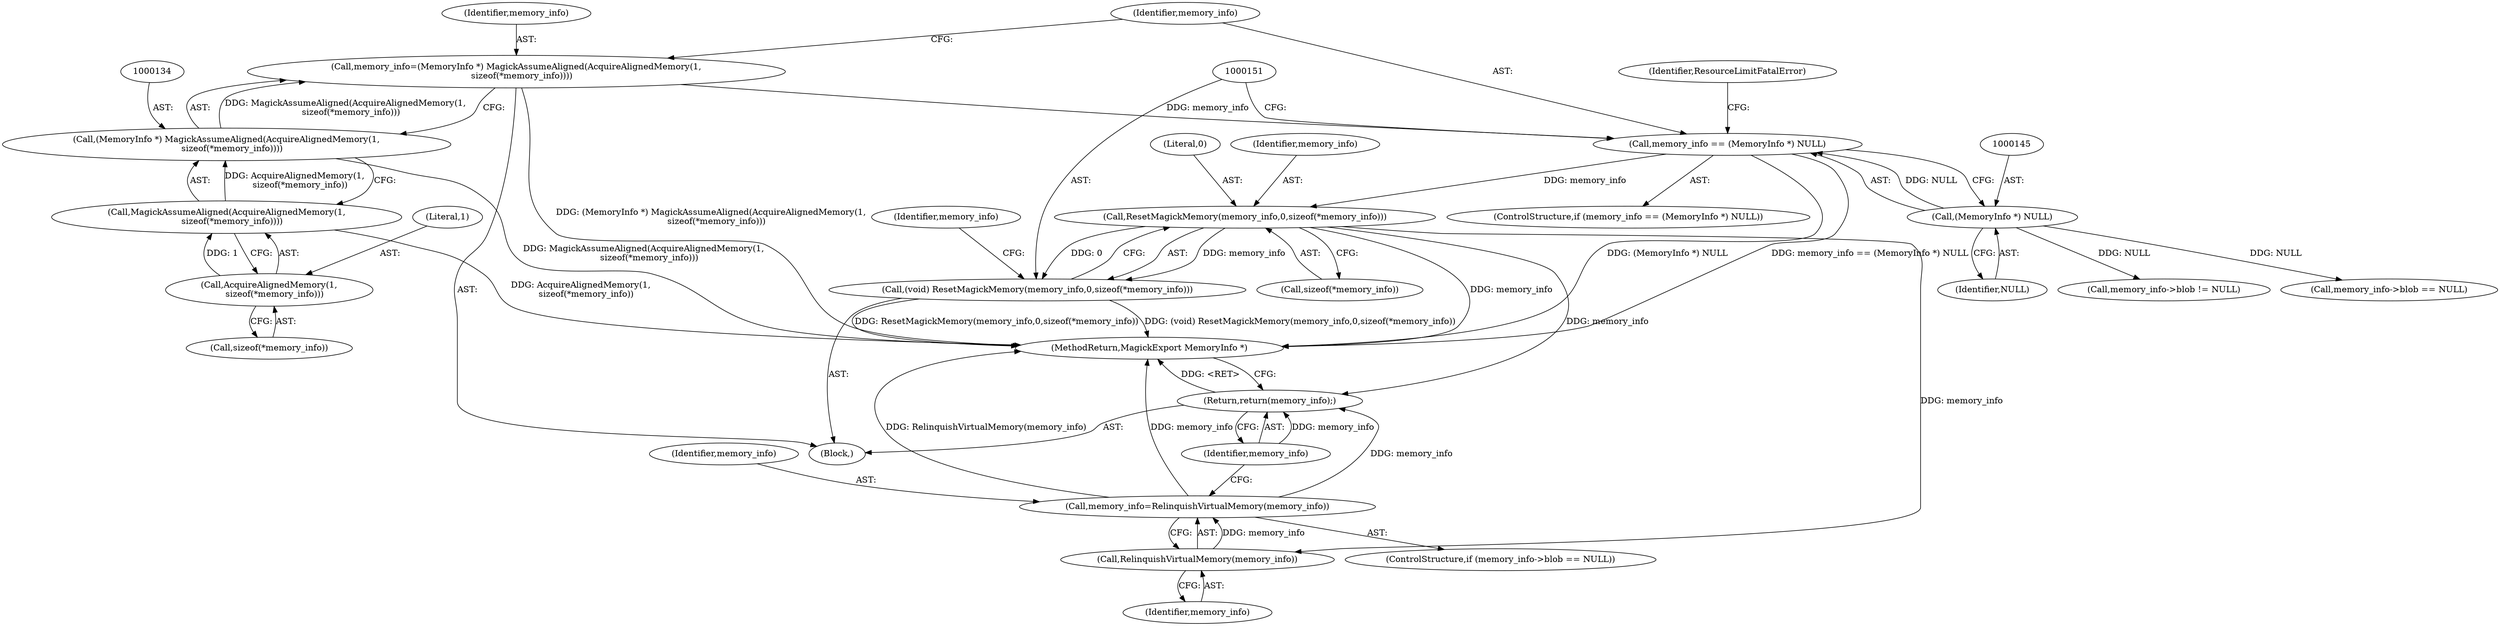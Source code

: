digraph "0_ImageMagick_0f6fc2d5bf8f500820c3dbcf0d23ee14f2d9f734@pointer" {
"1000142" [label="(Call,memory_info == (MemoryInfo *) NULL)"];
"1000131" [label="(Call,memory_info=(MemoryInfo *) MagickAssumeAligned(AcquireAlignedMemory(1,\n    sizeof(*memory_info))))"];
"1000133" [label="(Call,(MemoryInfo *) MagickAssumeAligned(AcquireAlignedMemory(1,\n    sizeof(*memory_info))))"];
"1000135" [label="(Call,MagickAssumeAligned(AcquireAlignedMemory(1,\n    sizeof(*memory_info))))"];
"1000136" [label="(Call,AcquireAlignedMemory(1,\n    sizeof(*memory_info)))"];
"1000144" [label="(Call,(MemoryInfo *) NULL)"];
"1000152" [label="(Call,ResetMagickMemory(memory_info,0,sizeof(*memory_info)))"];
"1000150" [label="(Call,(void) ResetMagickMemory(memory_info,0,sizeof(*memory_info)))"];
"1000334" [label="(Call,RelinquishVirtualMemory(memory_info))"];
"1000332" [label="(Call,memory_info=RelinquishVirtualMemory(memory_info))"];
"1000336" [label="(Return,return(memory_info);)"];
"1000334" [label="(Call,RelinquishVirtualMemory(memory_info))"];
"1000199" [label="(Call,memory_info->blob == NULL)"];
"1000335" [label="(Identifier,memory_info)"];
"1000142" [label="(Call,memory_info == (MemoryInfo *) NULL)"];
"1000183" [label="(Call,memory_info->blob != NULL)"];
"1000336" [label="(Return,return(memory_info);)"];
"1000160" [label="(Identifier,memory_info)"];
"1000105" [label="(Block,)"];
"1000132" [label="(Identifier,memory_info)"];
"1000333" [label="(Identifier,memory_info)"];
"1000143" [label="(Identifier,memory_info)"];
"1000326" [label="(ControlStructure,if (memory_info->blob == NULL))"];
"1000155" [label="(Call,sizeof(*memory_info))"];
"1000144" [label="(Call,(MemoryInfo *) NULL)"];
"1000141" [label="(ControlStructure,if (memory_info == (MemoryInfo *) NULL))"];
"1000150" [label="(Call,(void) ResetMagickMemory(memory_info,0,sizeof(*memory_info)))"];
"1000135" [label="(Call,MagickAssumeAligned(AcquireAlignedMemory(1,\n    sizeof(*memory_info))))"];
"1000136" [label="(Call,AcquireAlignedMemory(1,\n    sizeof(*memory_info)))"];
"1000337" [label="(Identifier,memory_info)"];
"1000133" [label="(Call,(MemoryInfo *) MagickAssumeAligned(AcquireAlignedMemory(1,\n    sizeof(*memory_info))))"];
"1000332" [label="(Call,memory_info=RelinquishVirtualMemory(memory_info))"];
"1000152" [label="(Call,ResetMagickMemory(memory_info,0,sizeof(*memory_info)))"];
"1000138" [label="(Call,sizeof(*memory_info))"];
"1000154" [label="(Literal,0)"];
"1000131" [label="(Call,memory_info=(MemoryInfo *) MagickAssumeAligned(AcquireAlignedMemory(1,\n    sizeof(*memory_info))))"];
"1000338" [label="(MethodReturn,MagickExport MemoryInfo *)"];
"1000137" [label="(Literal,1)"];
"1000146" [label="(Identifier,NULL)"];
"1000148" [label="(Identifier,ResourceLimitFatalError)"];
"1000153" [label="(Identifier,memory_info)"];
"1000142" -> "1000141"  [label="AST: "];
"1000142" -> "1000144"  [label="CFG: "];
"1000143" -> "1000142"  [label="AST: "];
"1000144" -> "1000142"  [label="AST: "];
"1000148" -> "1000142"  [label="CFG: "];
"1000151" -> "1000142"  [label="CFG: "];
"1000142" -> "1000338"  [label="DDG: memory_info == (MemoryInfo *) NULL"];
"1000142" -> "1000338"  [label="DDG: (MemoryInfo *) NULL"];
"1000131" -> "1000142"  [label="DDG: memory_info"];
"1000144" -> "1000142"  [label="DDG: NULL"];
"1000142" -> "1000152"  [label="DDG: memory_info"];
"1000131" -> "1000105"  [label="AST: "];
"1000131" -> "1000133"  [label="CFG: "];
"1000132" -> "1000131"  [label="AST: "];
"1000133" -> "1000131"  [label="AST: "];
"1000143" -> "1000131"  [label="CFG: "];
"1000131" -> "1000338"  [label="DDG: (MemoryInfo *) MagickAssumeAligned(AcquireAlignedMemory(1,\n    sizeof(*memory_info)))"];
"1000133" -> "1000131"  [label="DDG: MagickAssumeAligned(AcquireAlignedMemory(1,\n    sizeof(*memory_info)))"];
"1000133" -> "1000135"  [label="CFG: "];
"1000134" -> "1000133"  [label="AST: "];
"1000135" -> "1000133"  [label="AST: "];
"1000133" -> "1000338"  [label="DDG: MagickAssumeAligned(AcquireAlignedMemory(1,\n    sizeof(*memory_info)))"];
"1000135" -> "1000133"  [label="DDG: AcquireAlignedMemory(1,\n    sizeof(*memory_info))"];
"1000135" -> "1000136"  [label="CFG: "];
"1000136" -> "1000135"  [label="AST: "];
"1000135" -> "1000338"  [label="DDG: AcquireAlignedMemory(1,\n    sizeof(*memory_info))"];
"1000136" -> "1000135"  [label="DDG: 1"];
"1000136" -> "1000138"  [label="CFG: "];
"1000137" -> "1000136"  [label="AST: "];
"1000138" -> "1000136"  [label="AST: "];
"1000144" -> "1000146"  [label="CFG: "];
"1000145" -> "1000144"  [label="AST: "];
"1000146" -> "1000144"  [label="AST: "];
"1000144" -> "1000183"  [label="DDG: NULL"];
"1000144" -> "1000199"  [label="DDG: NULL"];
"1000152" -> "1000150"  [label="AST: "];
"1000152" -> "1000155"  [label="CFG: "];
"1000153" -> "1000152"  [label="AST: "];
"1000154" -> "1000152"  [label="AST: "];
"1000155" -> "1000152"  [label="AST: "];
"1000150" -> "1000152"  [label="CFG: "];
"1000152" -> "1000338"  [label="DDG: memory_info"];
"1000152" -> "1000150"  [label="DDG: memory_info"];
"1000152" -> "1000150"  [label="DDG: 0"];
"1000152" -> "1000334"  [label="DDG: memory_info"];
"1000152" -> "1000336"  [label="DDG: memory_info"];
"1000150" -> "1000105"  [label="AST: "];
"1000151" -> "1000150"  [label="AST: "];
"1000160" -> "1000150"  [label="CFG: "];
"1000150" -> "1000338"  [label="DDG: ResetMagickMemory(memory_info,0,sizeof(*memory_info))"];
"1000150" -> "1000338"  [label="DDG: (void) ResetMagickMemory(memory_info,0,sizeof(*memory_info))"];
"1000334" -> "1000332"  [label="AST: "];
"1000334" -> "1000335"  [label="CFG: "];
"1000335" -> "1000334"  [label="AST: "];
"1000332" -> "1000334"  [label="CFG: "];
"1000334" -> "1000332"  [label="DDG: memory_info"];
"1000332" -> "1000326"  [label="AST: "];
"1000333" -> "1000332"  [label="AST: "];
"1000337" -> "1000332"  [label="CFG: "];
"1000332" -> "1000338"  [label="DDG: RelinquishVirtualMemory(memory_info)"];
"1000332" -> "1000338"  [label="DDG: memory_info"];
"1000332" -> "1000336"  [label="DDG: memory_info"];
"1000336" -> "1000105"  [label="AST: "];
"1000336" -> "1000337"  [label="CFG: "];
"1000337" -> "1000336"  [label="AST: "];
"1000338" -> "1000336"  [label="CFG: "];
"1000336" -> "1000338"  [label="DDG: <RET>"];
"1000337" -> "1000336"  [label="DDG: memory_info"];
}
